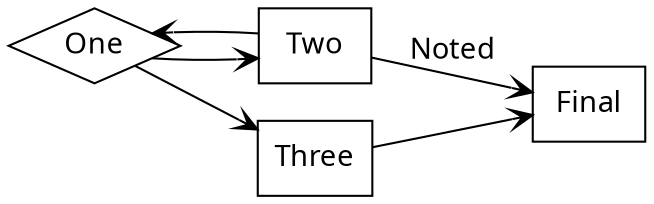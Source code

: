 digraph {
	graph [rankdir=LR]
	node [fontname=Handlee shape=diamond]
	edge [arrowhead=vee fontname=Handlee]
	1 [label=One]
	node [fontname=Handlee shape=box]
	2 [label=Two]
	4 [label=Three]
	1 -> 4
	4 -> 3
	1 -> 2
	2 -> 1
	2 -> 3 [label=Noted]
	3 [label=Final]
}
